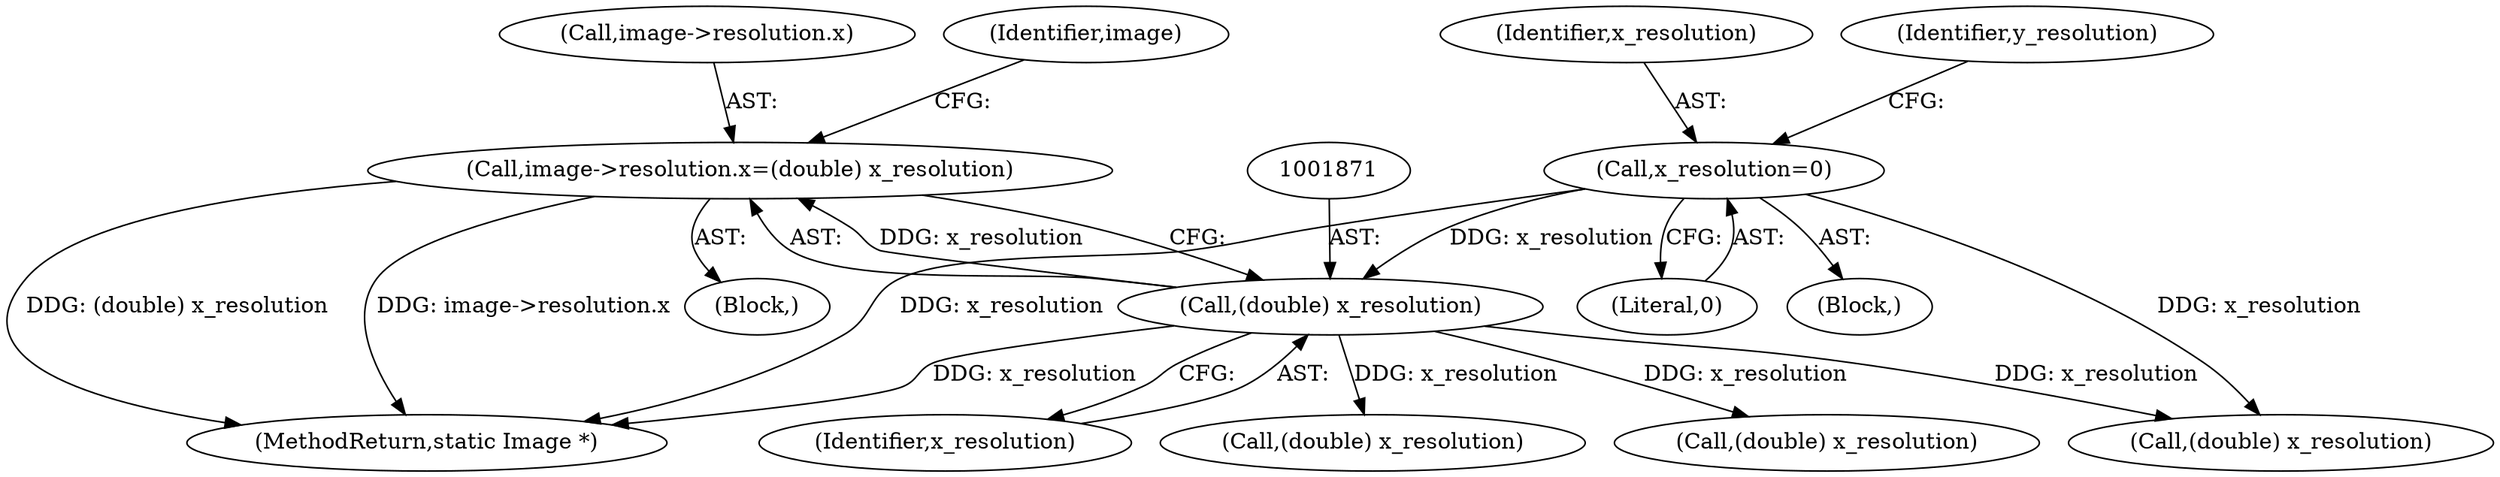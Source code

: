 digraph "0_ImageMagick_8ca35831e91c3db8c6d281d09b605001003bec08@pointer" {
"1001864" [label="(Call,image->resolution.x=(double) x_resolution)"];
"1001870" [label="(Call,(double) x_resolution)"];
"1001838" [label="(Call,x_resolution=0)"];
"1001852" [label="(Block,)"];
"1001899" [label="(Call,(double) x_resolution)"];
"1005257" [label="(Call,(double) x_resolution)"];
"1001840" [label="(Literal,0)"];
"1001838" [label="(Call,x_resolution=0)"];
"1001872" [label="(Identifier,x_resolution)"];
"1001865" [label="(Call,image->resolution.x)"];
"1000178" [label="(Block,)"];
"1001870" [label="(Call,(double) x_resolution)"];
"1005492" [label="(MethodReturn,static Image *)"];
"1001839" [label="(Identifier,x_resolution)"];
"1001864" [label="(Call,image->resolution.x=(double) x_resolution)"];
"1001876" [label="(Identifier,image)"];
"1001924" [label="(Call,(double) x_resolution)"];
"1001842" [label="(Identifier,y_resolution)"];
"1001864" -> "1001852"  [label="AST: "];
"1001864" -> "1001870"  [label="CFG: "];
"1001865" -> "1001864"  [label="AST: "];
"1001870" -> "1001864"  [label="AST: "];
"1001876" -> "1001864"  [label="CFG: "];
"1001864" -> "1005492"  [label="DDG: (double) x_resolution"];
"1001864" -> "1005492"  [label="DDG: image->resolution.x"];
"1001870" -> "1001864"  [label="DDG: x_resolution"];
"1001870" -> "1001872"  [label="CFG: "];
"1001871" -> "1001870"  [label="AST: "];
"1001872" -> "1001870"  [label="AST: "];
"1001870" -> "1005492"  [label="DDG: x_resolution"];
"1001838" -> "1001870"  [label="DDG: x_resolution"];
"1001870" -> "1001899"  [label="DDG: x_resolution"];
"1001870" -> "1001924"  [label="DDG: x_resolution"];
"1001870" -> "1005257"  [label="DDG: x_resolution"];
"1001838" -> "1000178"  [label="AST: "];
"1001838" -> "1001840"  [label="CFG: "];
"1001839" -> "1001838"  [label="AST: "];
"1001840" -> "1001838"  [label="AST: "];
"1001842" -> "1001838"  [label="CFG: "];
"1001838" -> "1005492"  [label="DDG: x_resolution"];
"1001838" -> "1005257"  [label="DDG: x_resolution"];
}
